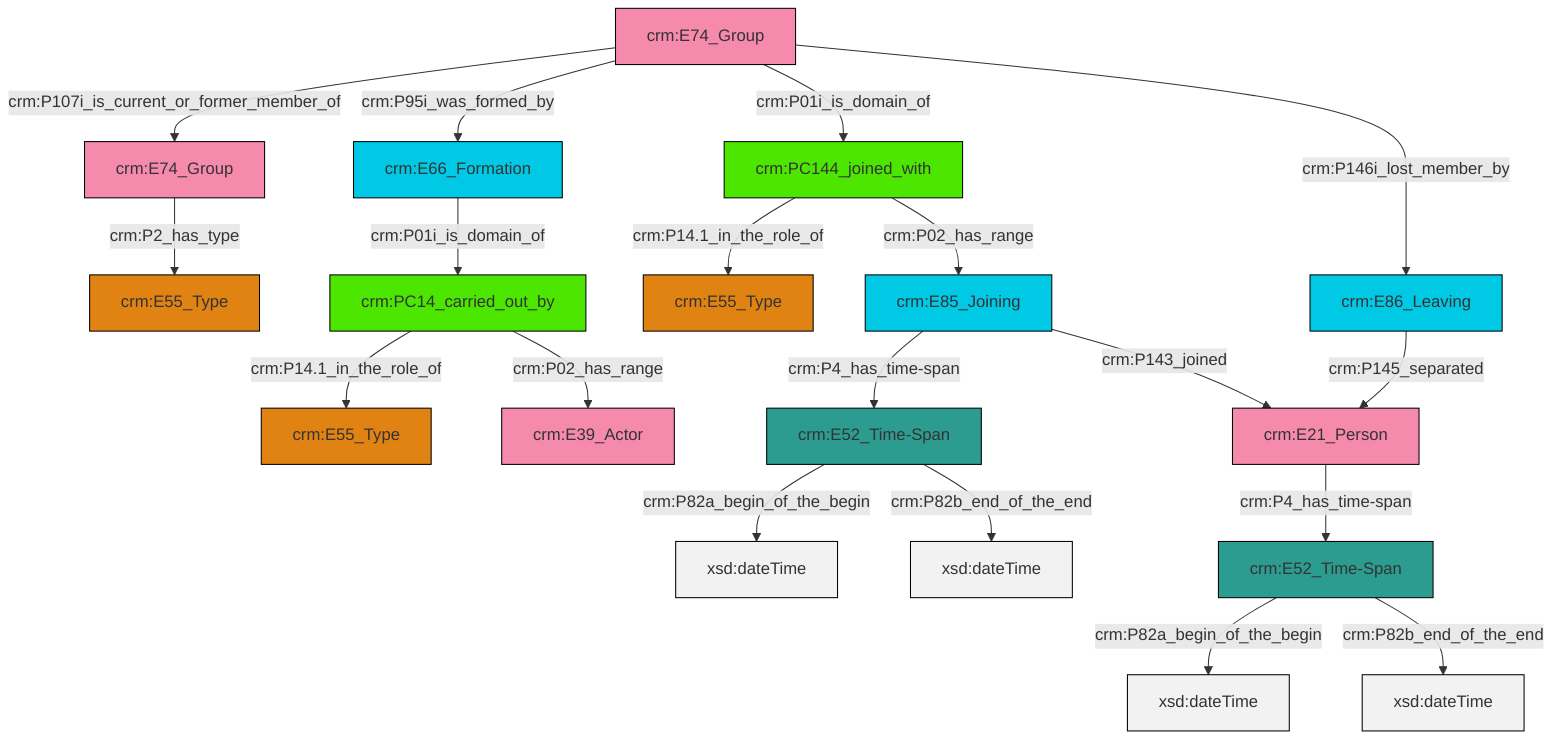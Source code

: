 graph TD
classDef Literal fill:#f2f2f2,stroke:#000000;
classDef CRM_Entity fill:#FFFFFF,stroke:#000000;
classDef Temporal_Entity fill:#00C9E6, stroke:#000000;
classDef Type fill:#E18312, stroke:#000000;
classDef Time-Span fill:#2C9C91, stroke:#000000;
classDef Appellation fill:#FFEB7F, stroke:#000000;
classDef Place fill:#008836, stroke:#000000;
classDef Persistent_Item fill:#B266B2, stroke:#000000;
classDef Conceptual_Object fill:#FFD700, stroke:#000000;
classDef Physical_Thing fill:#D2B48C, stroke:#000000;
classDef Actor fill:#f58aad, stroke:#000000;
classDef PC_Classes fill:#4ce600, stroke:#000000;
classDef Multi fill:#cccccc,stroke:#000000;

6["crm:E74_Group"]:::Actor -->|crm:P107i_is_current_or_former_member_of| 7["crm:E74_Group"]:::Actor
7["crm:E74_Group"]:::Actor -->|crm:P2_has_type| 8["crm:E55_Type"]:::Type
9["crm:E85_Joining"]:::Temporal_Entity -->|crm:P4_has_time-span| 0["crm:E52_Time-Span"]:::Time-Span
10["crm:E66_Formation"]:::Temporal_Entity -->|crm:P01i_is_domain_of| 12["crm:PC14_carried_out_by"]:::PC_Classes
13["crm:PC144_joined_with"]:::PC_Classes -->|crm:P14.1_in_the_role_of| 14["crm:E55_Type"]:::Type
12["crm:PC14_carried_out_by"]:::PC_Classes -->|crm:P14.1_in_the_role_of| 16["crm:E55_Type"]:::Type
6["crm:E74_Group"]:::Actor -->|crm:P95i_was_formed_by| 10["crm:E66_Formation"]:::Temporal_Entity
2["crm:E21_Person"]:::Actor -->|crm:P4_has_time-span| 20["crm:E52_Time-Span"]:::Time-Span
0["crm:E52_Time-Span"]:::Time-Span -->|crm:P82a_begin_of_the_begin| 21[xsd:dateTime]:::Literal
20["crm:E52_Time-Span"]:::Time-Span -->|crm:P82a_begin_of_the_begin| 22[xsd:dateTime]:::Literal
0["crm:E52_Time-Span"]:::Time-Span -->|crm:P82b_end_of_the_end| 25[xsd:dateTime]:::Literal
20["crm:E52_Time-Span"]:::Time-Span -->|crm:P82b_end_of_the_end| 27[xsd:dateTime]:::Literal
6["crm:E74_Group"]:::Actor -->|crm:P01i_is_domain_of| 13["crm:PC144_joined_with"]:::PC_Classes
6["crm:E74_Group"]:::Actor -->|crm:P146i_lost_member_by| 4["crm:E86_Leaving"]:::Temporal_Entity
12["crm:PC14_carried_out_by"]:::PC_Classes -->|crm:P02_has_range| 17["crm:E39_Actor"]:::Actor
9["crm:E85_Joining"]:::Temporal_Entity -->|crm:P143_joined| 2["crm:E21_Person"]:::Actor
13["crm:PC144_joined_with"]:::PC_Classes -->|crm:P02_has_range| 9["crm:E85_Joining"]:::Temporal_Entity
4["crm:E86_Leaving"]:::Temporal_Entity -->|crm:P145_separated| 2["crm:E21_Person"]:::Actor